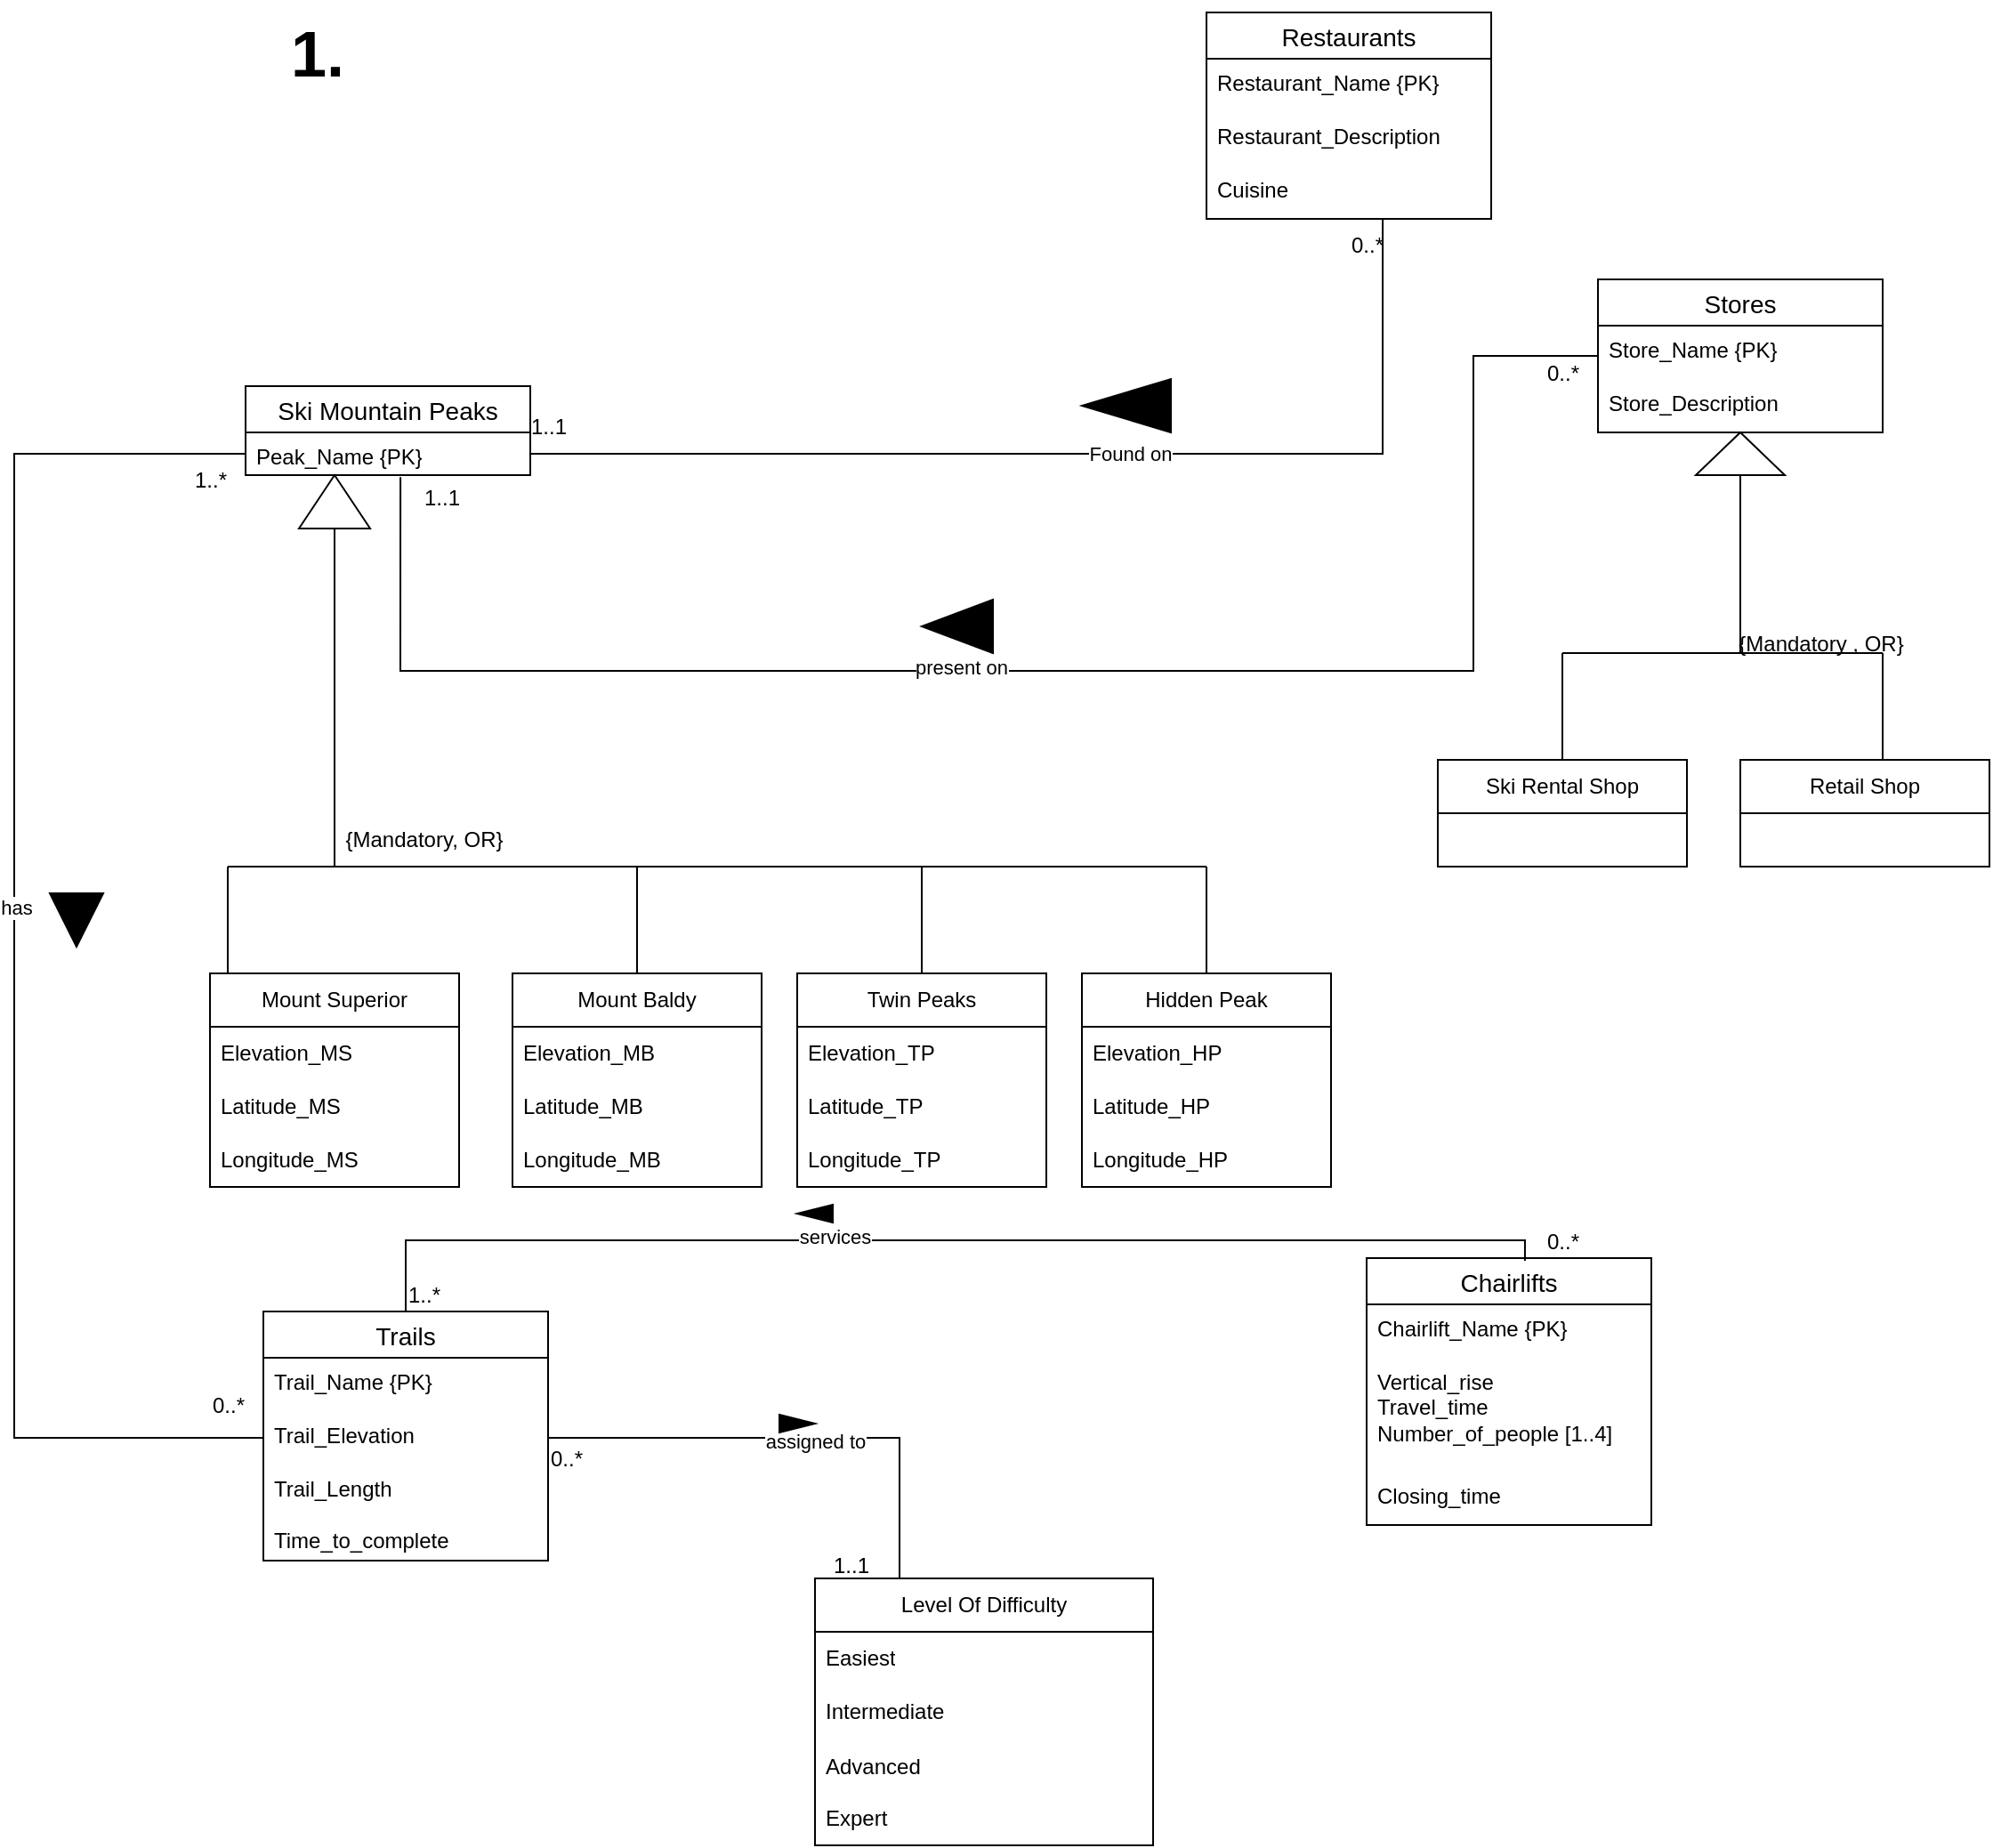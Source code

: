 <mxfile version="26.0.4">
  <diagram name="Page-1" id="iva5XT9GMOiuEKmRyL-4">
    <mxGraphModel dx="1753" dy="851" grid="1" gridSize="10" guides="1" tooltips="1" connect="1" arrows="1" fold="1" page="1" pageScale="1" pageWidth="850" pageHeight="1100" math="0" shadow="0">
      <root>
        <mxCell id="0" />
        <mxCell id="1" parent="0" />
        <mxCell id="t7ZPOOtMgunHoV0goYSm-1" value="Ski Mountain Peaks" style="swimlane;fontStyle=0;childLayout=stackLayout;horizontal=1;startSize=26;horizontalStack=0;resizeParent=1;resizeParentMax=0;resizeLast=0;collapsible=1;marginBottom=0;align=center;fontSize=14;" parent="1" vertex="1">
          <mxGeometry x="20" y="250" width="160" height="50" as="geometry" />
        </mxCell>
        <mxCell id="t7ZPOOtMgunHoV0goYSm-2" value="Peak_Name {PK}&lt;div&gt;&lt;br&gt;&lt;/div&gt;" style="text;strokeColor=none;fillColor=none;spacingLeft=4;spacingRight=4;overflow=hidden;rotatable=0;points=[[0,0.5],[1,0.5]];portConstraint=eastwest;fontSize=12;whiteSpace=wrap;html=1;" parent="t7ZPOOtMgunHoV0goYSm-1" vertex="1">
          <mxGeometry y="26" width="160" height="24" as="geometry" />
        </mxCell>
        <mxCell id="t7ZPOOtMgunHoV0goYSm-5" value="Chairlifts" style="swimlane;fontStyle=0;childLayout=stackLayout;horizontal=1;startSize=26;horizontalStack=0;resizeParent=1;resizeParentMax=0;resizeLast=0;collapsible=1;marginBottom=0;align=center;fontSize=14;" parent="1" vertex="1">
          <mxGeometry x="650" y="740" width="160" height="150" as="geometry" />
        </mxCell>
        <mxCell id="t7ZPOOtMgunHoV0goYSm-6" value="Chairlift_Name {PK}" style="text;strokeColor=none;fillColor=none;spacingLeft=4;spacingRight=4;overflow=hidden;rotatable=0;points=[[0,0.5],[1,0.5]];portConstraint=eastwest;fontSize=12;whiteSpace=wrap;html=1;" parent="t7ZPOOtMgunHoV0goYSm-5" vertex="1">
          <mxGeometry y="26" width="160" height="30" as="geometry" />
        </mxCell>
        <mxCell id="t7ZPOOtMgunHoV0goYSm-7" value="Vertical_rise&lt;div&gt;Travel_time&lt;/div&gt;&lt;div&gt;Number_of_people [1..4]&lt;/div&gt;" style="text;strokeColor=none;fillColor=none;spacingLeft=4;spacingRight=4;overflow=hidden;rotatable=0;points=[[0,0.5],[1,0.5]];portConstraint=eastwest;fontSize=12;whiteSpace=wrap;html=1;" parent="t7ZPOOtMgunHoV0goYSm-5" vertex="1">
          <mxGeometry y="56" width="160" height="64" as="geometry" />
        </mxCell>
        <mxCell id="t7ZPOOtMgunHoV0goYSm-8" value="Closing_time" style="text;strokeColor=none;fillColor=none;spacingLeft=4;spacingRight=4;overflow=hidden;rotatable=0;points=[[0,0.5],[1,0.5]];portConstraint=eastwest;fontSize=12;whiteSpace=wrap;html=1;" parent="t7ZPOOtMgunHoV0goYSm-5" vertex="1">
          <mxGeometry y="120" width="160" height="30" as="geometry" />
        </mxCell>
        <mxCell id="t7ZPOOtMgunHoV0goYSm-9" value="Restaurants" style="swimlane;fontStyle=0;childLayout=stackLayout;horizontal=1;startSize=26;horizontalStack=0;resizeParent=1;resizeParentMax=0;resizeLast=0;collapsible=1;marginBottom=0;align=center;fontSize=14;" parent="1" vertex="1">
          <mxGeometry x="560" y="40" width="160" height="116" as="geometry" />
        </mxCell>
        <mxCell id="t7ZPOOtMgunHoV0goYSm-10" value="Restaurant_Name {PK}" style="text;strokeColor=none;fillColor=none;spacingLeft=4;spacingRight=4;overflow=hidden;rotatable=0;points=[[0,0.5],[1,0.5]];portConstraint=eastwest;fontSize=12;whiteSpace=wrap;html=1;" parent="t7ZPOOtMgunHoV0goYSm-9" vertex="1">
          <mxGeometry y="26" width="160" height="30" as="geometry" />
        </mxCell>
        <mxCell id="t7ZPOOtMgunHoV0goYSm-11" value="Restaurant_Description" style="text;strokeColor=none;fillColor=none;spacingLeft=4;spacingRight=4;overflow=hidden;rotatable=0;points=[[0,0.5],[1,0.5]];portConstraint=eastwest;fontSize=12;whiteSpace=wrap;html=1;" parent="t7ZPOOtMgunHoV0goYSm-9" vertex="1">
          <mxGeometry y="56" width="160" height="30" as="geometry" />
        </mxCell>
        <mxCell id="t7ZPOOtMgunHoV0goYSm-12" value="Cuisine" style="text;strokeColor=none;fillColor=none;spacingLeft=4;spacingRight=4;overflow=hidden;rotatable=0;points=[[0,0.5],[1,0.5]];portConstraint=eastwest;fontSize=12;whiteSpace=wrap;html=1;" parent="t7ZPOOtMgunHoV0goYSm-9" vertex="1">
          <mxGeometry y="86" width="160" height="30" as="geometry" />
        </mxCell>
        <mxCell id="t7ZPOOtMgunHoV0goYSm-13" value="Trails" style="swimlane;fontStyle=0;childLayout=stackLayout;horizontal=1;startSize=26;horizontalStack=0;resizeParent=1;resizeParentMax=0;resizeLast=0;collapsible=1;marginBottom=0;align=center;fontSize=14;" parent="1" vertex="1">
          <mxGeometry x="30" y="770" width="160" height="140" as="geometry" />
        </mxCell>
        <mxCell id="t7ZPOOtMgunHoV0goYSm-14" value="Trail_Name {PK}" style="text;strokeColor=none;fillColor=none;spacingLeft=4;spacingRight=4;overflow=hidden;rotatable=0;points=[[0,0.5],[1,0.5]];portConstraint=eastwest;fontSize=12;whiteSpace=wrap;html=1;" parent="t7ZPOOtMgunHoV0goYSm-13" vertex="1">
          <mxGeometry y="26" width="160" height="30" as="geometry" />
        </mxCell>
        <mxCell id="t7ZPOOtMgunHoV0goYSm-15" value="Trail_Elevation" style="text;strokeColor=none;fillColor=none;spacingLeft=4;spacingRight=4;overflow=hidden;rotatable=0;points=[[0,0.5],[1,0.5]];portConstraint=eastwest;fontSize=12;whiteSpace=wrap;html=1;" parent="t7ZPOOtMgunHoV0goYSm-13" vertex="1">
          <mxGeometry y="56" width="160" height="30" as="geometry" />
        </mxCell>
        <mxCell id="t7ZPOOtMgunHoV0goYSm-16" value="Trail_Length&lt;div&gt;&lt;br&gt;&lt;/div&gt;&lt;div&gt;Time_to_complete&lt;/div&gt;" style="text;strokeColor=none;fillColor=none;spacingLeft=4;spacingRight=4;overflow=hidden;rotatable=0;points=[[0,0.5],[1,0.5]];portConstraint=eastwest;fontSize=12;whiteSpace=wrap;html=1;" parent="t7ZPOOtMgunHoV0goYSm-13" vertex="1">
          <mxGeometry y="86" width="160" height="54" as="geometry" />
        </mxCell>
        <mxCell id="t7ZPOOtMgunHoV0goYSm-17" value="Stores" style="swimlane;fontStyle=0;childLayout=stackLayout;horizontal=1;startSize=26;horizontalStack=0;resizeParent=1;resizeParentMax=0;resizeLast=0;collapsible=1;marginBottom=0;align=center;fontSize=14;" parent="1" vertex="1">
          <mxGeometry x="780" y="190" width="160" height="86" as="geometry" />
        </mxCell>
        <mxCell id="t7ZPOOtMgunHoV0goYSm-18" value="Store_Name {PK}" style="text;strokeColor=none;fillColor=none;spacingLeft=4;spacingRight=4;overflow=hidden;rotatable=0;points=[[0,0.5],[1,0.5]];portConstraint=eastwest;fontSize=12;whiteSpace=wrap;html=1;" parent="t7ZPOOtMgunHoV0goYSm-17" vertex="1">
          <mxGeometry y="26" width="160" height="30" as="geometry" />
        </mxCell>
        <mxCell id="t7ZPOOtMgunHoV0goYSm-19" value="Store_Description" style="text;strokeColor=none;fillColor=none;spacingLeft=4;spacingRight=4;overflow=hidden;rotatable=0;points=[[0,0.5],[1,0.5]];portConstraint=eastwest;fontSize=12;whiteSpace=wrap;html=1;" parent="t7ZPOOtMgunHoV0goYSm-17" vertex="1">
          <mxGeometry y="56" width="160" height="30" as="geometry" />
        </mxCell>
        <mxCell id="t7ZPOOtMgunHoV0goYSm-21" value="" style="triangle;whiteSpace=wrap;html=1;direction=north;" parent="1" vertex="1">
          <mxGeometry x="835" y="276" width="50" height="24" as="geometry" />
        </mxCell>
        <mxCell id="BWHb0j0HOwoP6R558R55-1" value="" style="endArrow=none;html=1;rounded=0;" parent="1" target="BWHb0j0HOwoP6R558R55-25" edge="1">
          <mxGeometry width="50" height="50" relative="1" as="geometry">
            <mxPoint x="70" y="520" as="sourcePoint" />
            <mxPoint x="70" y="350" as="targetPoint" />
          </mxGeometry>
        </mxCell>
        <mxCell id="BWHb0j0HOwoP6R558R55-2" value="" style="endArrow=none;html=1;rounded=0;" parent="1" edge="1">
          <mxGeometry width="50" height="50" relative="1" as="geometry">
            <mxPoint x="70" y="520" as="sourcePoint" />
            <mxPoint x="560" y="520" as="targetPoint" />
          </mxGeometry>
        </mxCell>
        <mxCell id="BWHb0j0HOwoP6R558R55-3" value="" style="endArrow=none;html=1;rounded=0;" parent="1" edge="1">
          <mxGeometry width="50" height="50" relative="1" as="geometry">
            <mxPoint x="10" y="520" as="sourcePoint" />
            <mxPoint x="80" y="520" as="targetPoint" />
          </mxGeometry>
        </mxCell>
        <mxCell id="BWHb0j0HOwoP6R558R55-4" value="" style="endArrow=none;html=1;rounded=0;" parent="1" edge="1">
          <mxGeometry width="50" height="50" relative="1" as="geometry">
            <mxPoint x="10" y="580" as="sourcePoint" />
            <mxPoint x="10" y="520" as="targetPoint" />
          </mxGeometry>
        </mxCell>
        <mxCell id="BWHb0j0HOwoP6R558R55-5" value="Mount Superior" style="swimlane;fontStyle=0;childLayout=stackLayout;horizontal=1;startSize=30;horizontalStack=0;resizeParent=1;resizeParentMax=0;resizeLast=0;collapsible=1;marginBottom=0;whiteSpace=wrap;html=1;" parent="1" vertex="1">
          <mxGeometry y="580" width="140" height="120" as="geometry" />
        </mxCell>
        <mxCell id="BWHb0j0HOwoP6R558R55-6" value="Elevation_MS" style="text;strokeColor=none;fillColor=none;align=left;verticalAlign=middle;spacingLeft=4;spacingRight=4;overflow=hidden;points=[[0,0.5],[1,0.5]];portConstraint=eastwest;rotatable=0;whiteSpace=wrap;html=1;" parent="BWHb0j0HOwoP6R558R55-5" vertex="1">
          <mxGeometry y="30" width="140" height="30" as="geometry" />
        </mxCell>
        <mxCell id="BWHb0j0HOwoP6R558R55-7" value="Latitude_MS" style="text;strokeColor=none;fillColor=none;align=left;verticalAlign=middle;spacingLeft=4;spacingRight=4;overflow=hidden;points=[[0,0.5],[1,0.5]];portConstraint=eastwest;rotatable=0;whiteSpace=wrap;html=1;" parent="BWHb0j0HOwoP6R558R55-5" vertex="1">
          <mxGeometry y="60" width="140" height="30" as="geometry" />
        </mxCell>
        <mxCell id="BWHb0j0HOwoP6R558R55-8" value="Longitude_MS" style="text;strokeColor=none;fillColor=none;align=left;verticalAlign=middle;spacingLeft=4;spacingRight=4;overflow=hidden;points=[[0,0.5],[1,0.5]];portConstraint=eastwest;rotatable=0;whiteSpace=wrap;html=1;" parent="BWHb0j0HOwoP6R558R55-5" vertex="1">
          <mxGeometry y="90" width="140" height="30" as="geometry" />
        </mxCell>
        <mxCell id="BWHb0j0HOwoP6R558R55-24" style="edgeStyle=orthogonalEdgeStyle;rounded=0;orthogonalLoop=1;jettySize=auto;html=1;endArrow=none;endFill=0;" parent="1" source="BWHb0j0HOwoP6R558R55-9" edge="1">
          <mxGeometry relative="1" as="geometry">
            <mxPoint x="560" y="520" as="targetPoint" />
          </mxGeometry>
        </mxCell>
        <mxCell id="BWHb0j0HOwoP6R558R55-9" value="Hidden Peak" style="swimlane;fontStyle=0;childLayout=stackLayout;horizontal=1;startSize=30;horizontalStack=0;resizeParent=1;resizeParentMax=0;resizeLast=0;collapsible=1;marginBottom=0;whiteSpace=wrap;html=1;" parent="1" vertex="1">
          <mxGeometry x="490" y="580" width="140" height="120" as="geometry" />
        </mxCell>
        <mxCell id="BWHb0j0HOwoP6R558R55-10" value="Elevation_HP" style="text;strokeColor=none;fillColor=none;align=left;verticalAlign=middle;spacingLeft=4;spacingRight=4;overflow=hidden;points=[[0,0.5],[1,0.5]];portConstraint=eastwest;rotatable=0;whiteSpace=wrap;html=1;" parent="BWHb0j0HOwoP6R558R55-9" vertex="1">
          <mxGeometry y="30" width="140" height="30" as="geometry" />
        </mxCell>
        <mxCell id="BWHb0j0HOwoP6R558R55-11" value="Latitude_HP" style="text;strokeColor=none;fillColor=none;align=left;verticalAlign=middle;spacingLeft=4;spacingRight=4;overflow=hidden;points=[[0,0.5],[1,0.5]];portConstraint=eastwest;rotatable=0;whiteSpace=wrap;html=1;" parent="BWHb0j0HOwoP6R558R55-9" vertex="1">
          <mxGeometry y="60" width="140" height="30" as="geometry" />
        </mxCell>
        <mxCell id="BWHb0j0HOwoP6R558R55-12" value="Longitude_HP" style="text;strokeColor=none;fillColor=none;align=left;verticalAlign=middle;spacingLeft=4;spacingRight=4;overflow=hidden;points=[[0,0.5],[1,0.5]];portConstraint=eastwest;rotatable=0;whiteSpace=wrap;html=1;" parent="BWHb0j0HOwoP6R558R55-9" vertex="1">
          <mxGeometry y="90" width="140" height="30" as="geometry" />
        </mxCell>
        <mxCell id="BWHb0j0HOwoP6R558R55-21" style="edgeStyle=orthogonalEdgeStyle;rounded=0;orthogonalLoop=1;jettySize=auto;html=1;endArrow=none;endFill=0;" parent="1" source="BWHb0j0HOwoP6R558R55-13" edge="1">
          <mxGeometry relative="1" as="geometry">
            <mxPoint x="240" y="520" as="targetPoint" />
          </mxGeometry>
        </mxCell>
        <mxCell id="BWHb0j0HOwoP6R558R55-13" value="Mount Baldy" style="swimlane;fontStyle=0;childLayout=stackLayout;horizontal=1;startSize=30;horizontalStack=0;resizeParent=1;resizeParentMax=0;resizeLast=0;collapsible=1;marginBottom=0;whiteSpace=wrap;html=1;" parent="1" vertex="1">
          <mxGeometry x="170" y="580" width="140" height="120" as="geometry" />
        </mxCell>
        <mxCell id="BWHb0j0HOwoP6R558R55-14" value="Elevation_MB" style="text;strokeColor=none;fillColor=none;align=left;verticalAlign=middle;spacingLeft=4;spacingRight=4;overflow=hidden;points=[[0,0.5],[1,0.5]];portConstraint=eastwest;rotatable=0;whiteSpace=wrap;html=1;" parent="BWHb0j0HOwoP6R558R55-13" vertex="1">
          <mxGeometry y="30" width="140" height="30" as="geometry" />
        </mxCell>
        <mxCell id="BWHb0j0HOwoP6R558R55-15" value="Latitude_MB" style="text;strokeColor=none;fillColor=none;align=left;verticalAlign=middle;spacingLeft=4;spacingRight=4;overflow=hidden;points=[[0,0.5],[1,0.5]];portConstraint=eastwest;rotatable=0;whiteSpace=wrap;html=1;" parent="BWHb0j0HOwoP6R558R55-13" vertex="1">
          <mxGeometry y="60" width="140" height="30" as="geometry" />
        </mxCell>
        <mxCell id="BWHb0j0HOwoP6R558R55-16" value="Longitude_MB" style="text;strokeColor=none;fillColor=none;align=left;verticalAlign=middle;spacingLeft=4;spacingRight=4;overflow=hidden;points=[[0,0.5],[1,0.5]];portConstraint=eastwest;rotatable=0;whiteSpace=wrap;html=1;" parent="BWHb0j0HOwoP6R558R55-13" vertex="1">
          <mxGeometry y="90" width="140" height="30" as="geometry" />
        </mxCell>
        <mxCell id="BWHb0j0HOwoP6R558R55-22" style="edgeStyle=orthogonalEdgeStyle;rounded=0;orthogonalLoop=1;jettySize=auto;html=1;endArrow=none;endFill=0;" parent="1" source="BWHb0j0HOwoP6R558R55-17" edge="1">
          <mxGeometry relative="1" as="geometry">
            <mxPoint x="400" y="520" as="targetPoint" />
          </mxGeometry>
        </mxCell>
        <mxCell id="BWHb0j0HOwoP6R558R55-17" value="Twin Peaks" style="swimlane;fontStyle=0;childLayout=stackLayout;horizontal=1;startSize=30;horizontalStack=0;resizeParent=1;resizeParentMax=0;resizeLast=0;collapsible=1;marginBottom=0;whiteSpace=wrap;html=1;" parent="1" vertex="1">
          <mxGeometry x="330" y="580" width="140" height="120" as="geometry" />
        </mxCell>
        <mxCell id="BWHb0j0HOwoP6R558R55-18" value="Elevation_TP" style="text;strokeColor=none;fillColor=none;align=left;verticalAlign=middle;spacingLeft=4;spacingRight=4;overflow=hidden;points=[[0,0.5],[1,0.5]];portConstraint=eastwest;rotatable=0;whiteSpace=wrap;html=1;" parent="BWHb0j0HOwoP6R558R55-17" vertex="1">
          <mxGeometry y="30" width="140" height="30" as="geometry" />
        </mxCell>
        <mxCell id="BWHb0j0HOwoP6R558R55-19" value="Latitude_TP" style="text;strokeColor=none;fillColor=none;align=left;verticalAlign=middle;spacingLeft=4;spacingRight=4;overflow=hidden;points=[[0,0.5],[1,0.5]];portConstraint=eastwest;rotatable=0;whiteSpace=wrap;html=1;" parent="BWHb0j0HOwoP6R558R55-17" vertex="1">
          <mxGeometry y="60" width="140" height="30" as="geometry" />
        </mxCell>
        <mxCell id="BWHb0j0HOwoP6R558R55-20" value="Longitude_TP" style="text;strokeColor=none;fillColor=none;align=left;verticalAlign=middle;spacingLeft=4;spacingRight=4;overflow=hidden;points=[[0,0.5],[1,0.5]];portConstraint=eastwest;rotatable=0;whiteSpace=wrap;html=1;" parent="BWHb0j0HOwoP6R558R55-17" vertex="1">
          <mxGeometry y="90" width="140" height="30" as="geometry" />
        </mxCell>
        <mxCell id="BWHb0j0HOwoP6R558R55-25" value="" style="triangle;whiteSpace=wrap;html=1;direction=north;" parent="1" vertex="1">
          <mxGeometry x="50" y="300" width="40" height="30" as="geometry" />
        </mxCell>
        <mxCell id="BWHb0j0HOwoP6R558R55-26" value="{Mandatory, OR}" style="text;html=1;align=center;verticalAlign=middle;resizable=0;points=[];autosize=1;strokeColor=none;fillColor=none;" parent="1" vertex="1">
          <mxGeometry x="65" y="490" width="110" height="30" as="geometry" />
        </mxCell>
        <mxCell id="BWHb0j0HOwoP6R558R55-50" value="" style="endArrow=none;html=1;rounded=0;" parent="1" edge="1">
          <mxGeometry width="50" height="50" relative="1" as="geometry">
            <mxPoint x="860" y="400" as="sourcePoint" />
            <mxPoint x="860" y="300" as="targetPoint" />
          </mxGeometry>
        </mxCell>
        <mxCell id="BWHb0j0HOwoP6R558R55-51" value="" style="endArrow=none;html=1;rounded=0;" parent="1" edge="1">
          <mxGeometry width="50" height="50" relative="1" as="geometry">
            <mxPoint x="760" y="400" as="sourcePoint" />
            <mxPoint x="940" y="400" as="targetPoint" />
          </mxGeometry>
        </mxCell>
        <mxCell id="BWHb0j0HOwoP6R558R55-52" value="" style="endArrow=none;html=1;rounded=0;" parent="1" edge="1">
          <mxGeometry width="50" height="50" relative="1" as="geometry">
            <mxPoint x="760" y="460" as="sourcePoint" />
            <mxPoint x="760" y="400" as="targetPoint" />
          </mxGeometry>
        </mxCell>
        <mxCell id="BWHb0j0HOwoP6R558R55-53" value="Ski Rental Shop" style="swimlane;fontStyle=0;childLayout=stackLayout;horizontal=1;startSize=30;horizontalStack=0;resizeParent=1;resizeParentMax=0;resizeLast=0;collapsible=1;marginBottom=0;whiteSpace=wrap;html=1;" parent="1" vertex="1">
          <mxGeometry x="690" y="460" width="140" height="60" as="geometry" />
        </mxCell>
        <mxCell id="BWHb0j0HOwoP6R558R55-58" value="" style="endArrow=none;html=1;rounded=0;" parent="1" edge="1">
          <mxGeometry width="50" height="50" relative="1" as="geometry">
            <mxPoint x="940" y="460" as="sourcePoint" />
            <mxPoint x="940" y="400" as="targetPoint" />
          </mxGeometry>
        </mxCell>
        <mxCell id="BWHb0j0HOwoP6R558R55-60" value="Retail Shop" style="swimlane;fontStyle=0;childLayout=stackLayout;horizontal=1;startSize=30;horizontalStack=0;resizeParent=1;resizeParentMax=0;resizeLast=0;collapsible=1;marginBottom=0;whiteSpace=wrap;html=1;" parent="1" vertex="1">
          <mxGeometry x="860" y="460" width="140" height="60" as="geometry">
            <mxRectangle x="860" y="460" width="100" height="30" as="alternateBounds" />
          </mxGeometry>
        </mxCell>
        <mxCell id="BWHb0j0HOwoP6R558R55-65" value="{Mandatory , OR}" style="text;html=1;align=center;verticalAlign=middle;resizable=0;points=[];autosize=1;strokeColor=none;fillColor=none;" parent="1" vertex="1">
          <mxGeometry x="845" y="380" width="120" height="30" as="geometry" />
        </mxCell>
        <mxCell id="BWHb0j0HOwoP6R558R55-66" style="edgeStyle=orthogonalEdgeStyle;rounded=0;orthogonalLoop=1;jettySize=auto;html=1;entryX=0.619;entryY=1;entryDx=0;entryDy=0;entryPerimeter=0;endArrow=none;endFill=0;" parent="1" source="t7ZPOOtMgunHoV0goYSm-2" target="t7ZPOOtMgunHoV0goYSm-12" edge="1">
          <mxGeometry relative="1" as="geometry" />
        </mxCell>
        <mxCell id="BWHb0j0HOwoP6R558R55-67" value="Found on" style="edgeLabel;html=1;align=center;verticalAlign=middle;resizable=0;points=[];" parent="BWHb0j0HOwoP6R558R55-66" vertex="1" connectable="0">
          <mxGeometry x="0.103" relative="1" as="geometry">
            <mxPoint as="offset" />
          </mxGeometry>
        </mxCell>
        <mxCell id="BWHb0j0HOwoP6R558R55-68" value="" style="triangle;whiteSpace=wrap;html=1;direction=west;fillColor=#000000;" parent="1" vertex="1">
          <mxGeometry x="490" y="246" width="50" height="30" as="geometry" />
        </mxCell>
        <mxCell id="BWHb0j0HOwoP6R558R55-69" value="1..1" style="text;html=1;align=center;verticalAlign=middle;resizable=0;points=[];autosize=1;strokeColor=none;fillColor=none;" parent="1" vertex="1">
          <mxGeometry x="170" y="258" width="40" height="30" as="geometry" />
        </mxCell>
        <mxCell id="BWHb0j0HOwoP6R558R55-70" value="0..*" style="text;html=1;align=center;verticalAlign=middle;resizable=0;points=[];autosize=1;strokeColor=none;fillColor=none;" parent="1" vertex="1">
          <mxGeometry x="630" y="156" width="40" height="30" as="geometry" />
        </mxCell>
        <mxCell id="BWHb0j0HOwoP6R558R55-75" style="edgeStyle=orthogonalEdgeStyle;rounded=0;orthogonalLoop=1;jettySize=auto;html=1;entryX=0;entryY=0.5;entryDx=0;entryDy=0;endArrow=none;endFill=0;" parent="1" source="t7ZPOOtMgunHoV0goYSm-2" target="t7ZPOOtMgunHoV0goYSm-15" edge="1">
          <mxGeometry relative="1" as="geometry">
            <Array as="points">
              <mxPoint x="-110" y="288" />
              <mxPoint x="-110" y="841" />
            </Array>
          </mxGeometry>
        </mxCell>
        <mxCell id="BWHb0j0HOwoP6R558R55-76" value="has" style="edgeLabel;html=1;align=center;verticalAlign=middle;resizable=0;points=[];" parent="BWHb0j0HOwoP6R558R55-75" vertex="1" connectable="0">
          <mxGeometry x="-0.064" y="1" relative="1" as="geometry">
            <mxPoint as="offset" />
          </mxGeometry>
        </mxCell>
        <mxCell id="BWHb0j0HOwoP6R558R55-78" value="" style="triangle;whiteSpace=wrap;html=1;direction=south;fillColor=#000000;" parent="1" vertex="1">
          <mxGeometry x="-90" y="535" width="30" height="30" as="geometry" />
        </mxCell>
        <mxCell id="BWHb0j0HOwoP6R558R55-79" value="0..*" style="text;html=1;align=center;verticalAlign=middle;resizable=0;points=[];autosize=1;strokeColor=none;fillColor=none;" parent="1" vertex="1">
          <mxGeometry x="-10" y="808" width="40" height="30" as="geometry" />
        </mxCell>
        <mxCell id="BWHb0j0HOwoP6R558R55-80" value="1..*" style="text;html=1;align=center;verticalAlign=middle;resizable=0;points=[];autosize=1;strokeColor=none;fillColor=none;" parent="1" vertex="1">
          <mxGeometry x="-20" y="288" width="40" height="30" as="geometry" />
        </mxCell>
        <mxCell id="BWHb0j0HOwoP6R558R55-81" style="edgeStyle=orthogonalEdgeStyle;rounded=0;orthogonalLoop=1;jettySize=auto;html=1;entryX=0.556;entryY=0.01;entryDx=0;entryDy=0;entryPerimeter=0;endArrow=none;endFill=0;" parent="1" source="t7ZPOOtMgunHoV0goYSm-13" target="t7ZPOOtMgunHoV0goYSm-5" edge="1">
          <mxGeometry relative="1" as="geometry">
            <Array as="points">
              <mxPoint x="110" y="730" />
              <mxPoint x="739" y="730" />
            </Array>
          </mxGeometry>
        </mxCell>
        <mxCell id="BWHb0j0HOwoP6R558R55-82" value="services" style="edgeLabel;html=1;align=center;verticalAlign=middle;resizable=0;points=[];" parent="BWHb0j0HOwoP6R558R55-81" vertex="1" connectable="0">
          <mxGeometry x="-0.176" y="2" relative="1" as="geometry">
            <mxPoint as="offset" />
          </mxGeometry>
        </mxCell>
        <mxCell id="BWHb0j0HOwoP6R558R55-83" value="" style="triangle;whiteSpace=wrap;html=1;direction=west;fillColor=#000000;" parent="1" vertex="1">
          <mxGeometry x="330" y="710" width="20" height="10" as="geometry" />
        </mxCell>
        <mxCell id="BWHb0j0HOwoP6R558R55-85" value="1..*" style="text;html=1;align=center;verticalAlign=middle;resizable=0;points=[];autosize=1;strokeColor=none;fillColor=none;" parent="1" vertex="1">
          <mxGeometry x="100" y="745.5" width="40" height="30" as="geometry" />
        </mxCell>
        <mxCell id="BWHb0j0HOwoP6R558R55-86" value="0..*" style="text;html=1;align=center;verticalAlign=middle;resizable=0;points=[];autosize=1;strokeColor=none;fillColor=none;" parent="1" vertex="1">
          <mxGeometry x="740" y="715.5" width="40" height="30" as="geometry" />
        </mxCell>
        <mxCell id="BWHb0j0HOwoP6R558R55-88" style="edgeStyle=orthogonalEdgeStyle;rounded=0;orthogonalLoop=1;jettySize=auto;html=1;entryX=0.544;entryY=1.046;entryDx=0;entryDy=0;entryPerimeter=0;endArrow=none;endFill=0;" parent="1" source="t7ZPOOtMgunHoV0goYSm-17" target="t7ZPOOtMgunHoV0goYSm-2" edge="1">
          <mxGeometry relative="1" as="geometry">
            <Array as="points">
              <mxPoint x="710" y="233" />
              <mxPoint x="710" y="410" />
              <mxPoint x="107" y="410" />
            </Array>
          </mxGeometry>
        </mxCell>
        <mxCell id="BWHb0j0HOwoP6R558R55-89" value="present on" style="edgeLabel;html=1;align=center;verticalAlign=middle;resizable=0;points=[];" parent="BWHb0j0HOwoP6R558R55-88" vertex="1" connectable="0">
          <mxGeometry x="0.116" y="-2" relative="1" as="geometry">
            <mxPoint as="offset" />
          </mxGeometry>
        </mxCell>
        <mxCell id="BWHb0j0HOwoP6R558R55-90" value="1..1" style="text;html=1;align=center;verticalAlign=middle;resizable=0;points=[];autosize=1;strokeColor=none;fillColor=none;" parent="1" vertex="1">
          <mxGeometry x="110" y="298" width="40" height="30" as="geometry" />
        </mxCell>
        <mxCell id="BWHb0j0HOwoP6R558R55-91" value="0..*" style="text;html=1;align=center;verticalAlign=middle;resizable=0;points=[];autosize=1;strokeColor=none;fillColor=none;" parent="1" vertex="1">
          <mxGeometry x="740" y="228" width="40" height="30" as="geometry" />
        </mxCell>
        <mxCell id="BWHb0j0HOwoP6R558R55-92" value="" style="triangle;whiteSpace=wrap;html=1;direction=west;fillColor=#000000;" parent="1" vertex="1">
          <mxGeometry x="400" y="370" width="40" height="30" as="geometry" />
        </mxCell>
        <mxCell id="HvmH91weaVABCMgQ3Ppv-1" value="Level Of Difficulty" style="swimlane;fontStyle=0;childLayout=stackLayout;horizontal=1;startSize=30;horizontalStack=0;resizeParent=1;resizeParentMax=0;resizeLast=0;collapsible=1;marginBottom=0;whiteSpace=wrap;html=1;" vertex="1" parent="1">
          <mxGeometry x="340" y="920" width="190" height="150" as="geometry" />
        </mxCell>
        <mxCell id="HvmH91weaVABCMgQ3Ppv-2" value="Easiest" style="text;strokeColor=none;fillColor=none;align=left;verticalAlign=middle;spacingLeft=4;spacingRight=4;overflow=hidden;points=[[0,0.5],[1,0.5]];portConstraint=eastwest;rotatable=0;whiteSpace=wrap;html=1;" vertex="1" parent="HvmH91weaVABCMgQ3Ppv-1">
          <mxGeometry y="30" width="190" height="30" as="geometry" />
        </mxCell>
        <mxCell id="HvmH91weaVABCMgQ3Ppv-3" value="Intermediate" style="text;strokeColor=none;fillColor=none;align=left;verticalAlign=middle;spacingLeft=4;spacingRight=4;overflow=hidden;points=[[0,0.5],[1,0.5]];portConstraint=eastwest;rotatable=0;whiteSpace=wrap;html=1;" vertex="1" parent="HvmH91weaVABCMgQ3Ppv-1">
          <mxGeometry y="60" width="190" height="30" as="geometry" />
        </mxCell>
        <mxCell id="HvmH91weaVABCMgQ3Ppv-4" value="Advanced&lt;div&gt;&lt;br&gt;&lt;/div&gt;&lt;div&gt;Expert&lt;/div&gt;" style="text;strokeColor=none;fillColor=none;align=left;verticalAlign=middle;spacingLeft=4;spacingRight=4;overflow=hidden;points=[[0,0.5],[1,0.5]];portConstraint=eastwest;rotatable=0;whiteSpace=wrap;html=1;" vertex="1" parent="HvmH91weaVABCMgQ3Ppv-1">
          <mxGeometry y="90" width="190" height="60" as="geometry" />
        </mxCell>
        <mxCell id="HvmH91weaVABCMgQ3Ppv-5" style="edgeStyle=orthogonalEdgeStyle;rounded=0;orthogonalLoop=1;jettySize=auto;html=1;entryX=0.25;entryY=0;entryDx=0;entryDy=0;endArrow=none;endFill=0;" edge="1" parent="1" source="t7ZPOOtMgunHoV0goYSm-15" target="HvmH91weaVABCMgQ3Ppv-1">
          <mxGeometry relative="1" as="geometry" />
        </mxCell>
        <mxCell id="HvmH91weaVABCMgQ3Ppv-6" value="assigned to" style="edgeLabel;html=1;align=center;verticalAlign=middle;resizable=0;points=[];" vertex="1" connectable="0" parent="HvmH91weaVABCMgQ3Ppv-5">
          <mxGeometry x="0.085" y="-1" relative="1" as="geometry">
            <mxPoint y="1" as="offset" />
          </mxGeometry>
        </mxCell>
        <mxCell id="HvmH91weaVABCMgQ3Ppv-8" value="" style="triangle;whiteSpace=wrap;html=1;direction=east;fillColor=#000000;" vertex="1" parent="1">
          <mxGeometry x="320" y="828" width="20" height="10" as="geometry" />
        </mxCell>
        <mxCell id="HvmH91weaVABCMgQ3Ppv-9" value="1..1" style="text;html=1;align=center;verticalAlign=middle;resizable=0;points=[];autosize=1;strokeColor=none;fillColor=none;" vertex="1" parent="1">
          <mxGeometry x="340" y="898" width="40" height="30" as="geometry" />
        </mxCell>
        <mxCell id="HvmH91weaVABCMgQ3Ppv-10" value="0..*" style="text;html=1;align=center;verticalAlign=middle;resizable=0;points=[];autosize=1;strokeColor=none;fillColor=none;" vertex="1" parent="1">
          <mxGeometry x="180" y="838" width="40" height="30" as="geometry" />
        </mxCell>
        <mxCell id="HvmH91weaVABCMgQ3Ppv-12" value="&lt;b&gt;&lt;font style=&quot;font-size: 36px;&quot;&gt;1.&lt;/font&gt;&lt;/b&gt;" style="text;html=1;align=center;verticalAlign=middle;resizable=0;points=[];autosize=1;strokeColor=none;fillColor=none;" vertex="1" parent="1">
          <mxGeometry x="35" y="33" width="50" height="60" as="geometry" />
        </mxCell>
      </root>
    </mxGraphModel>
  </diagram>
</mxfile>
